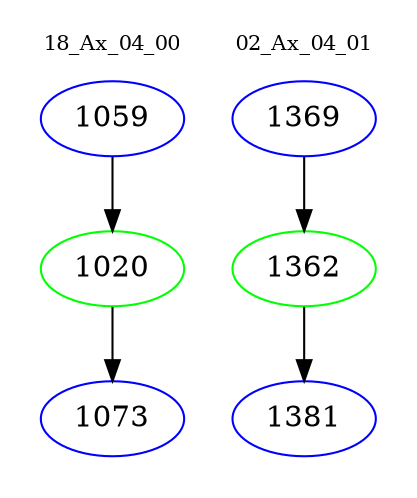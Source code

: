 digraph{
subgraph cluster_0 {
color = white
label = "18_Ax_04_00";
fontsize=10;
T0_1059 [label="1059", color="blue"]
T0_1059 -> T0_1020 [color="black"]
T0_1020 [label="1020", color="green"]
T0_1020 -> T0_1073 [color="black"]
T0_1073 [label="1073", color="blue"]
}
subgraph cluster_1 {
color = white
label = "02_Ax_04_01";
fontsize=10;
T1_1369 [label="1369", color="blue"]
T1_1369 -> T1_1362 [color="black"]
T1_1362 [label="1362", color="green"]
T1_1362 -> T1_1381 [color="black"]
T1_1381 [label="1381", color="blue"]
}
}

